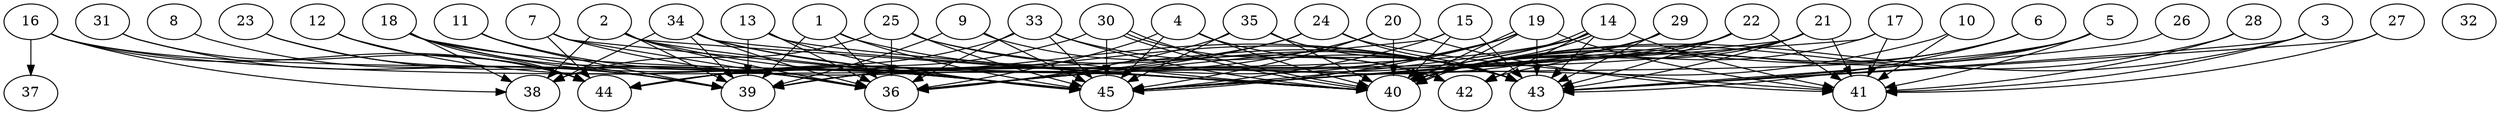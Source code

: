 // DAG automatically generated by daggen at Thu Oct  3 14:07:24 2019
// ./daggen --dot -n 45 --ccr 0.4 --fat 0.9 --regular 0.5 --density 0.9 --mindata 5242880 --maxdata 52428800 
digraph G {
  1 [size="77765120", alpha="0.08", expect_size="31106048"] 
  1 -> 36 [size ="31106048"]
  1 -> 39 [size ="31106048"]
  1 -> 43 [size ="31106048"]
  1 -> 45 [size ="31106048"]
  2 [size="38548480", alpha="0.14", expect_size="15419392"] 
  2 -> 36 [size ="15419392"]
  2 -> 38 [size ="15419392"]
  2 -> 39 [size ="15419392"]
  2 -> 40 [size ="15419392"]
  2 -> 43 [size ="15419392"]
  2 -> 45 [size ="15419392"]
  3 [size="27932160", alpha="0.05", expect_size="11172864"] 
  3 -> 40 [size ="11172864"]
  3 -> 41 [size ="11172864"]
  3 -> 43 [size ="11172864"]
  4 [size="30676480", alpha="0.13", expect_size="12270592"] 
  4 -> 36 [size ="12270592"]
  4 -> 40 [size ="12270592"]
  4 -> 43 [size ="12270592"]
  4 -> 45 [size ="12270592"]
  5 [size="98311680", alpha="0.18", expect_size="39324672"] 
  5 -> 40 [size ="39324672"]
  5 -> 41 [size ="39324672"]
  5 -> 43 [size ="39324672"]
  5 -> 45 [size ="39324672"]
  6 [size="60403200", alpha="0.02", expect_size="24161280"] 
  6 -> 40 [size ="24161280"]
  6 -> 42 [size ="24161280"]
  6 -> 43 [size ="24161280"]
  7 [size="130813440", alpha="0.05", expect_size="52325376"] 
  7 -> 36 [size ="52325376"]
  7 -> 40 [size ="52325376"]
  7 -> 44 [size ="52325376"]
  7 -> 45 [size ="52325376"]
  8 [size="76451840", alpha="0.13", expect_size="30580736"] 
  8 -> 39 [size ="30580736"]
  9 [size="30123520", alpha="0.18", expect_size="12049408"] 
  9 -> 39 [size ="12049408"]
  9 -> 42 [size ="12049408"]
  9 -> 45 [size ="12049408"]
  10 [size="71516160", alpha="0.12", expect_size="28606464"] 
  10 -> 41 [size ="28606464"]
  10 -> 45 [size ="28606464"]
  11 [size="48084480", alpha="0.01", expect_size="19233792"] 
  11 -> 39 [size ="19233792"]
  11 -> 45 [size ="19233792"]
  12 [size="95109120", alpha="0.08", expect_size="38043648"] 
  12 -> 44 [size ="38043648"]
  12 -> 45 [size ="38043648"]
  13 [size="59701760", alpha="0.07", expect_size="23880704"] 
  13 -> 36 [size ="23880704"]
  13 -> 39 [size ="23880704"]
  13 -> 40 [size ="23880704"]
  13 -> 45 [size ="23880704"]
  14 [size="86955520", alpha="0.14", expect_size="34782208"] 
  14 -> 36 [size ="34782208"]
  14 -> 40 [size ="34782208"]
  14 -> 40 [size ="34782208"]
  14 -> 41 [size ="34782208"]
  14 -> 42 [size ="34782208"]
  14 -> 43 [size ="34782208"]
  14 -> 44 [size ="34782208"]
  14 -> 45 [size ="34782208"]
  15 [size="45194240", alpha="0.09", expect_size="18077696"] 
  15 -> 36 [size ="18077696"]
  15 -> 40 [size ="18077696"]
  15 -> 43 [size ="18077696"]
  15 -> 45 [size ="18077696"]
  16 [size="30784000", alpha="0.09", expect_size="12313600"] 
  16 -> 36 [size ="12313600"]
  16 -> 37 [size ="12313600"]
  16 -> 38 [size ="12313600"]
  16 -> 40 [size ="12313600"]
  16 -> 44 [size ="12313600"]
  17 [size="42844160", alpha="0.10", expect_size="17137664"] 
  17 -> 40 [size ="17137664"]
  17 -> 41 [size ="17137664"]
  17 -> 45 [size ="17137664"]
  18 [size="72035840", alpha="0.20", expect_size="28814336"] 
  18 -> 36 [size ="28814336"]
  18 -> 38 [size ="28814336"]
  18 -> 39 [size ="28814336"]
  18 -> 40 [size ="28814336"]
  18 -> 44 [size ="28814336"]
  18 -> 45 [size ="28814336"]
  19 [size="32076800", alpha="0.15", expect_size="12830720"] 
  19 -> 36 [size ="12830720"]
  19 -> 39 [size ="12830720"]
  19 -> 40 [size ="12830720"]
  19 -> 40 [size ="12830720"]
  19 -> 41 [size ="12830720"]
  19 -> 43 [size ="12830720"]
  19 -> 45 [size ="12830720"]
  20 [size="22085120", alpha="0.00", expect_size="8834048"] 
  20 -> 39 [size ="8834048"]
  20 -> 40 [size ="8834048"]
  20 -> 41 [size ="8834048"]
  20 -> 45 [size ="8834048"]
  21 [size="91591680", alpha="0.17", expect_size="36636672"] 
  21 -> 39 [size ="36636672"]
  21 -> 40 [size ="36636672"]
  21 -> 41 [size ="36636672"]
  21 -> 43 [size ="36636672"]
  21 -> 45 [size ="36636672"]
  22 [size="94635520", alpha="0.17", expect_size="37854208"] 
  22 -> 39 [size ="37854208"]
  22 -> 40 [size ="37854208"]
  22 -> 41 [size ="37854208"]
  22 -> 43 [size ="37854208"]
  22 -> 45 [size ="37854208"]
  23 [size="24860160", alpha="0.00", expect_size="9944064"] 
  23 -> 36 [size ="9944064"]
  23 -> 39 [size ="9944064"]
  24 [size="68802560", alpha="0.06", expect_size="27521024"] 
  24 -> 36 [size ="27521024"]
  24 -> 41 [size ="27521024"]
  24 -> 43 [size ="27521024"]
  24 -> 44 [size ="27521024"]
  25 [size="31311360", alpha="0.06", expect_size="12524544"] 
  25 -> 36 [size ="12524544"]
  25 -> 38 [size ="12524544"]
  25 -> 40 [size ="12524544"]
  25 -> 43 [size ="12524544"]
  25 -> 45 [size ="12524544"]
  26 [size="82301440", alpha="0.15", expect_size="32920576"] 
  26 -> 43 [size ="32920576"]
  27 [size="17863680", alpha="0.03", expect_size="7145472"] 
  27 -> 41 [size ="7145472"]
  27 -> 43 [size ="7145472"]
  28 [size="78658560", alpha="0.02", expect_size="31463424"] 
  28 -> 40 [size ="31463424"]
  28 -> 41 [size ="31463424"]
  29 [size="76730880", alpha="0.04", expect_size="30692352"] 
  29 -> 36 [size ="30692352"]
  29 -> 40 [size ="30692352"]
  29 -> 43 [size ="30692352"]
  30 [size="48529920", alpha="0.16", expect_size="19411968"] 
  30 -> 40 [size ="19411968"]
  30 -> 40 [size ="19411968"]
  30 -> 42 [size ="19411968"]
  30 -> 44 [size ="19411968"]
  30 -> 45 [size ="19411968"]
  31 [size="50987520", alpha="0.14", expect_size="20395008"] 
  31 -> 39 [size ="20395008"]
  31 -> 44 [size ="20395008"]
  32 [size="30794240", alpha="0.06", expect_size="12317696"] 
  33 [size="13399040", alpha="0.06", expect_size="5359616"] 
  33 -> 36 [size ="5359616"]
  33 -> 40 [size ="5359616"]
  33 -> 43 [size ="5359616"]
  33 -> 44 [size ="5359616"]
  33 -> 45 [size ="5359616"]
  34 [size="13621760", alpha="0.18", expect_size="5448704"] 
  34 -> 36 [size ="5448704"]
  34 -> 38 [size ="5448704"]
  34 -> 39 [size ="5448704"]
  34 -> 40 [size ="5448704"]
  34 -> 43 [size ="5448704"]
  34 -> 45 [size ="5448704"]
  35 [size="49039360", alpha="0.15", expect_size="19615744"] 
  35 -> 36 [size ="19615744"]
  35 -> 40 [size ="19615744"]
  35 -> 43 [size ="19615744"]
  35 -> 45 [size ="19615744"]
  36 [size="86886400", alpha="0.16", expect_size="34754560"] 
  37 [size="56499200", alpha="0.02", expect_size="22599680"] 
  38 [size="75586560", alpha="0.17", expect_size="30234624"] 
  39 [size="89530880", alpha="0.16", expect_size="35812352"] 
  40 [size="115345920", alpha="0.16", expect_size="46138368"] 
  41 [size="93480960", alpha="0.10", expect_size="37392384"] 
  42 [size="58913280", alpha="0.18", expect_size="23565312"] 
  43 [size="93647360", alpha="0.07", expect_size="37458944"] 
  44 [size="126312960", alpha="0.06", expect_size="50525184"] 
  45 [size="112796160", alpha="0.08", expect_size="45118464"] 
}
